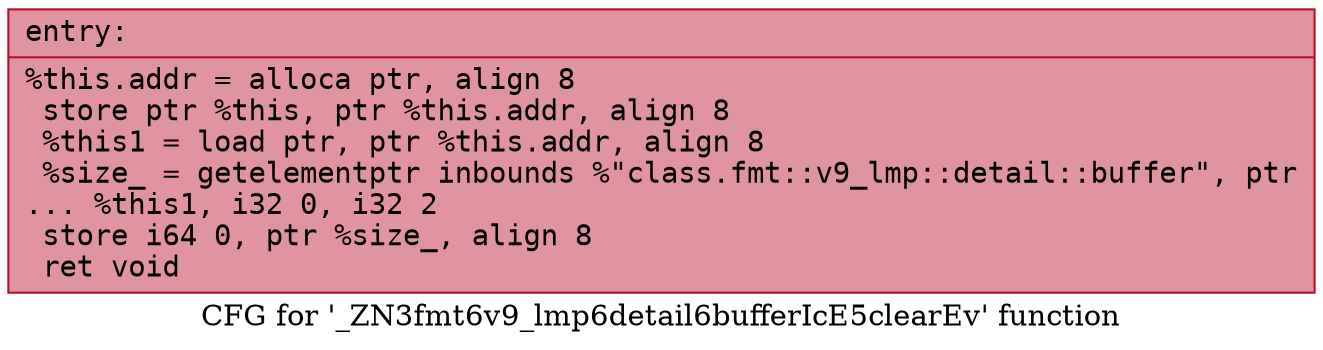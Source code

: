 digraph "CFG for '_ZN3fmt6v9_lmp6detail6bufferIcE5clearEv' function" {
	label="CFG for '_ZN3fmt6v9_lmp6detail6bufferIcE5clearEv' function";

	Node0x55957a4caec0 [shape=record,color="#b70d28ff", style=filled, fillcolor="#b70d2870" fontname="Courier",label="{entry:\l|  %this.addr = alloca ptr, align 8\l  store ptr %this, ptr %this.addr, align 8\l  %this1 = load ptr, ptr %this.addr, align 8\l  %size_ = getelementptr inbounds %\"class.fmt::v9_lmp::detail::buffer\", ptr\l... %this1, i32 0, i32 2\l  store i64 0, ptr %size_, align 8\l  ret void\l}"];
}
